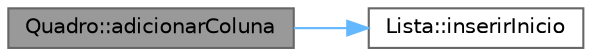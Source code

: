 digraph "Quadro::adicionarColuna"
{
 // INTERACTIVE_SVG=YES
 // LATEX_PDF_SIZE
  bgcolor="transparent";
  edge [fontname=Helvetica,fontsize=10,labelfontname=Helvetica,labelfontsize=10];
  node [fontname=Helvetica,fontsize=10,shape=box,height=0.2,width=0.4];
  rankdir="LR";
  Node1 [id="Node000001",label="Quadro::adicionarColuna",height=0.2,width=0.4,color="gray40", fillcolor="grey60", style="filled", fontcolor="black",tooltip="Adiciona uma coluna ao quadro."];
  Node1 -> Node2 [id="edge2_Node000001_Node000002",color="steelblue1",style="solid",tooltip=" "];
  Node2 [id="Node000002",label="Lista::inserirInicio",height=0.2,width=0.4,color="grey40", fillcolor="white", style="filled",URL="$db/dba/class_lista.html#af51fdf08cb850b001a83e43b0a19beab",tooltip="Insere uma coluna no início da lista."];
}
